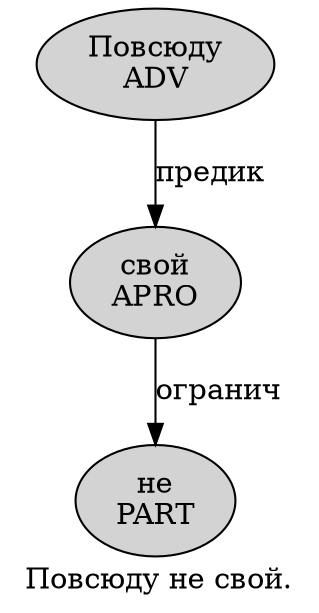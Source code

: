 digraph SENTENCE_2763 {
	graph [label="Повсюду не свой."]
	node [style=filled]
		0 [label="Повсюду
ADV" color="" fillcolor=lightgray penwidth=1 shape=ellipse]
		1 [label="не
PART" color="" fillcolor=lightgray penwidth=1 shape=ellipse]
		2 [label="свой
APRO" color="" fillcolor=lightgray penwidth=1 shape=ellipse]
			2 -> 1 [label="огранич"]
			0 -> 2 [label="предик"]
}